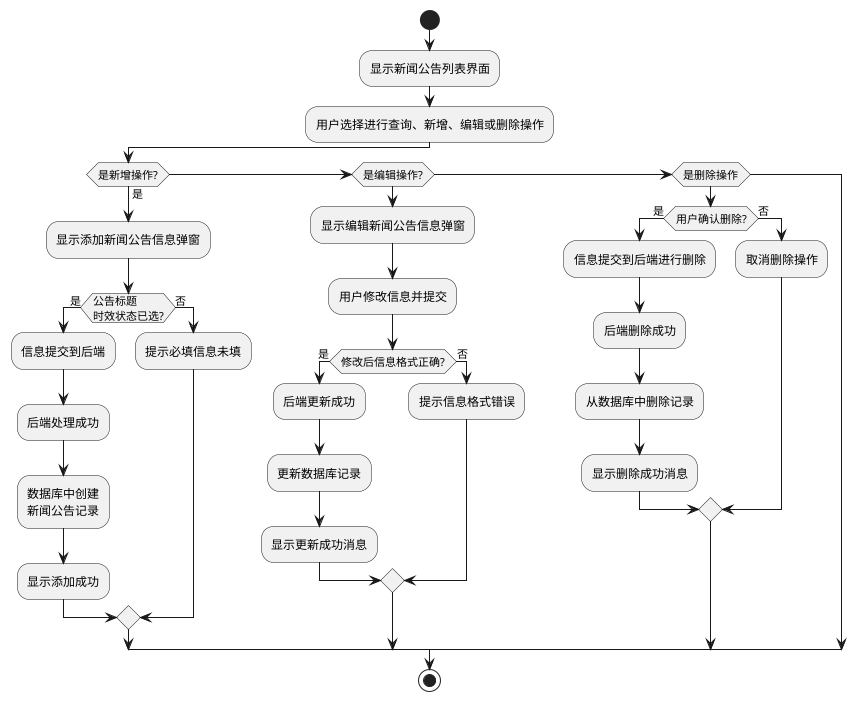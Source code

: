 @startuml
start
:显示新闻公告列表界面;

:用户选择进行查询、新增、编辑或删除操作;


if (是新增操作?) then (是)
  :显示添加新闻公告信息弹窗;
  if (公告标题
时效状态已选?) then (是)
    :信息提交到后端;
    :后端处理成功;
    :数据库中创建
    新闻公告记录;
    :显示添加成功;
  else (否)
    :提示必填信息未填;
  endif
else if (是编辑操作?) then
  :显示编辑新闻公告信息弹窗;
  :用户修改信息并提交;
  if (修改后信息格式正确?) then (是)
    :后端更新成功;
    :更新数据库记录;
    :显示更新成功消息;
  else (否)
    :提示信息格式错误;
  endif
else if (是删除操作) then
  if (用户确认删除?) then (是)
    :信息提交到后端进行删除;
    :后端删除成功;
    :从数据库中删除记录;
    :显示删除成功消息;
  else (否)
    :取消删除操作;
  endif
endif

stop
@enduml
